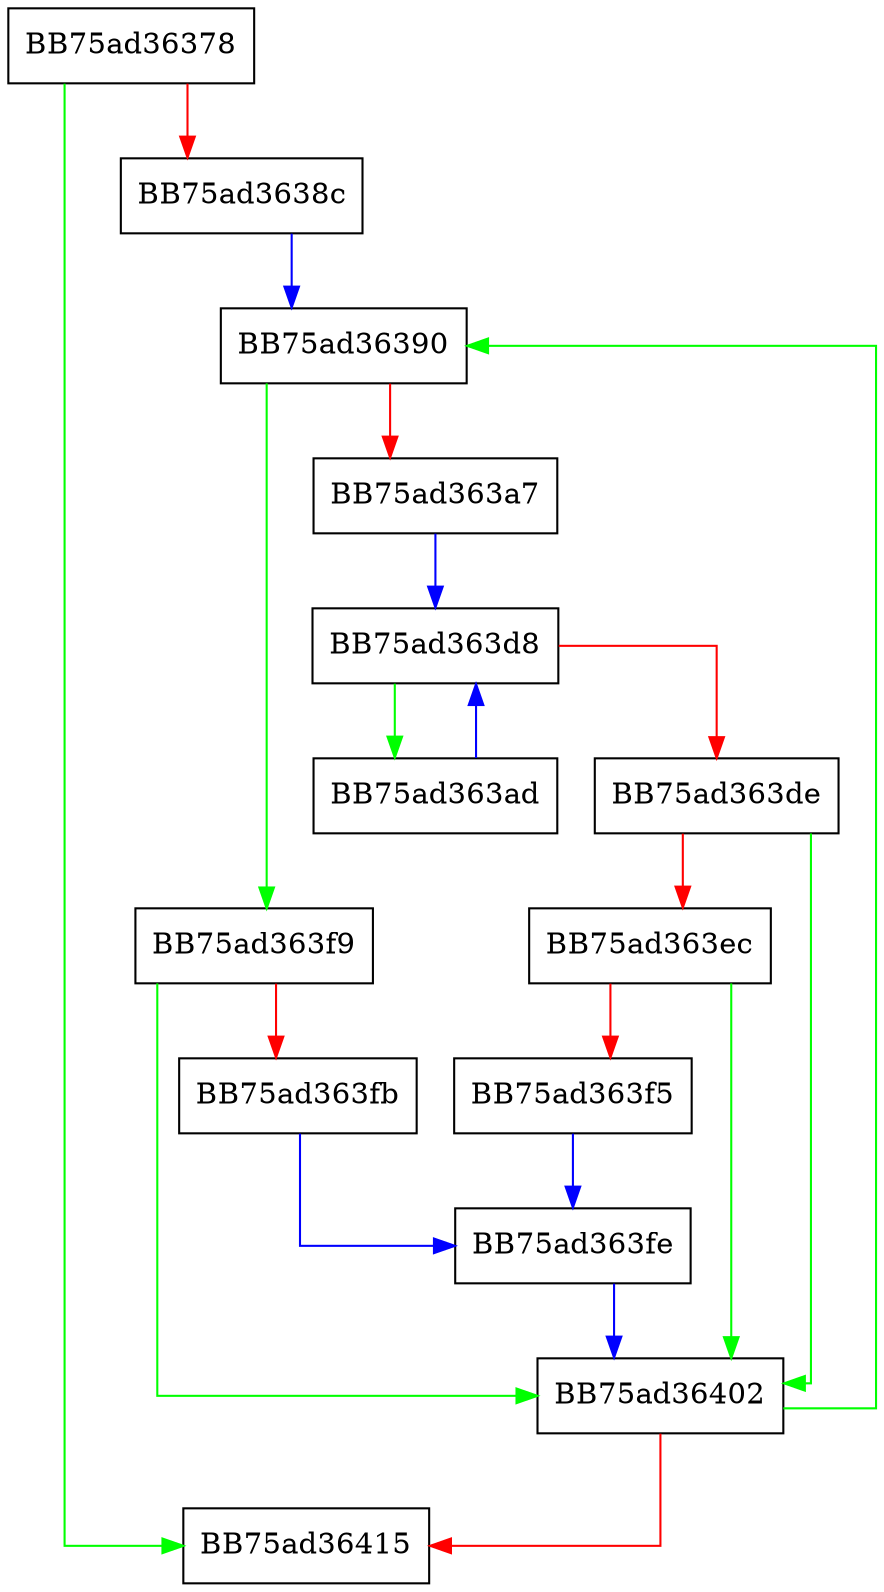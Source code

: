 digraph delete_fmaps {
  node [shape="box"];
  graph [splines=ortho];
  BB75ad36378 -> BB75ad36415 [color="green"];
  BB75ad36378 -> BB75ad3638c [color="red"];
  BB75ad3638c -> BB75ad36390 [color="blue"];
  BB75ad36390 -> BB75ad363f9 [color="green"];
  BB75ad36390 -> BB75ad363a7 [color="red"];
  BB75ad363a7 -> BB75ad363d8 [color="blue"];
  BB75ad363ad -> BB75ad363d8 [color="blue"];
  BB75ad363d8 -> BB75ad363ad [color="green"];
  BB75ad363d8 -> BB75ad363de [color="red"];
  BB75ad363de -> BB75ad36402 [color="green"];
  BB75ad363de -> BB75ad363ec [color="red"];
  BB75ad363ec -> BB75ad36402 [color="green"];
  BB75ad363ec -> BB75ad363f5 [color="red"];
  BB75ad363f5 -> BB75ad363fe [color="blue"];
  BB75ad363f9 -> BB75ad36402 [color="green"];
  BB75ad363f9 -> BB75ad363fb [color="red"];
  BB75ad363fb -> BB75ad363fe [color="blue"];
  BB75ad363fe -> BB75ad36402 [color="blue"];
  BB75ad36402 -> BB75ad36390 [color="green"];
  BB75ad36402 -> BB75ad36415 [color="red"];
}